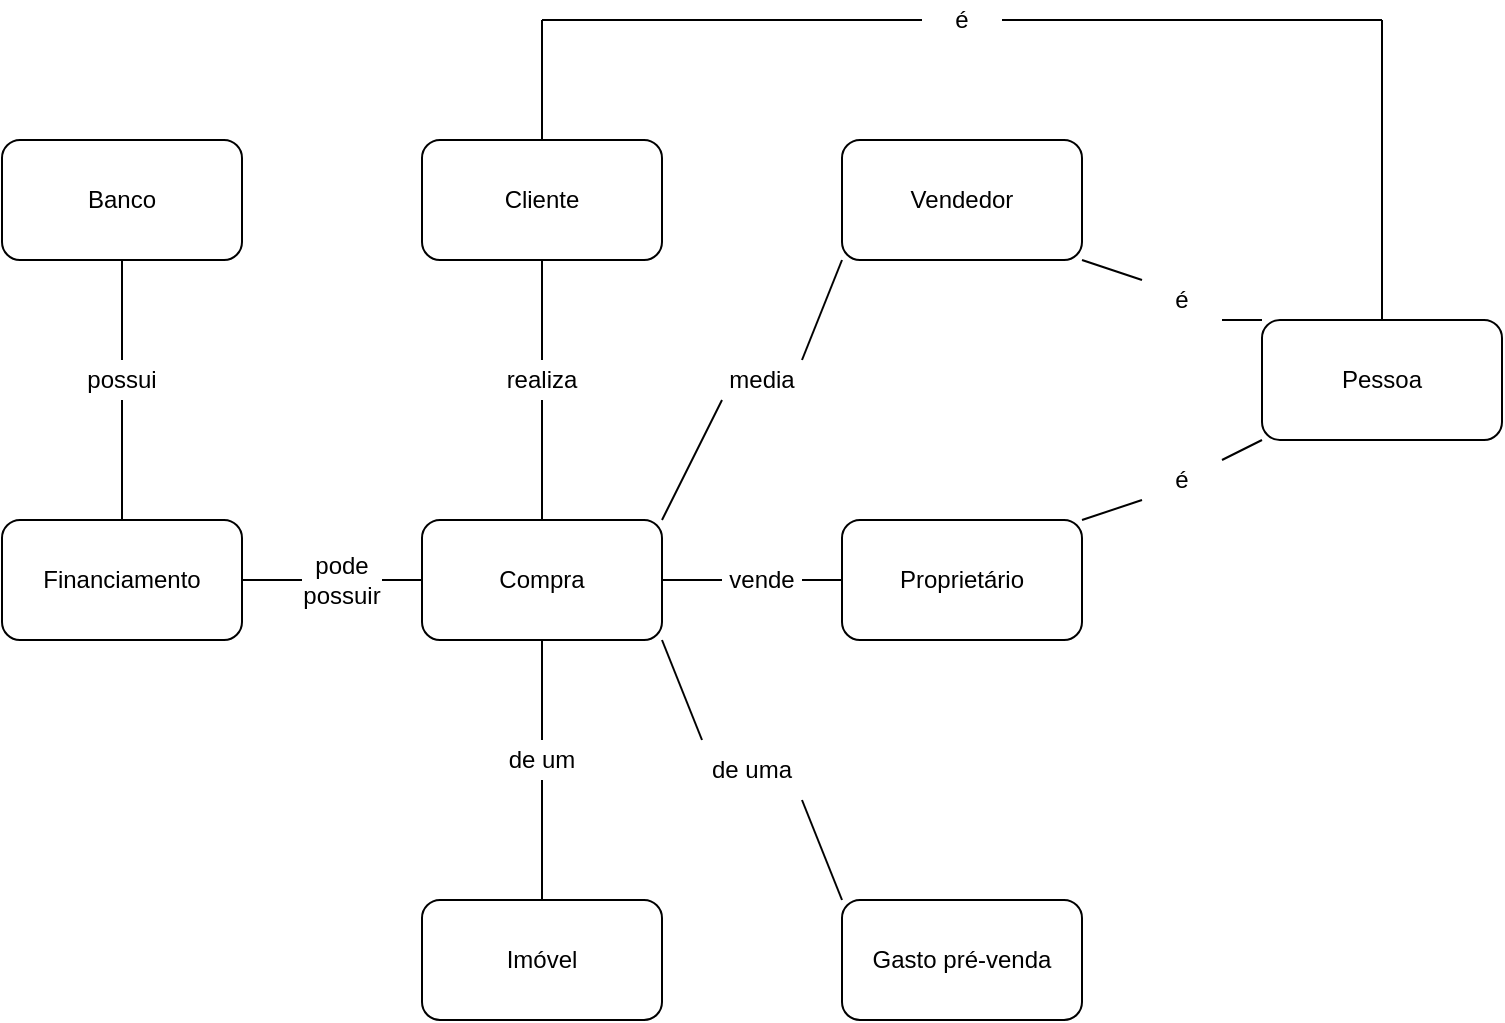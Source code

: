 <mxfile version="14.4.5" type="device"><diagram id="18DEnl3nH_QB3agft8O4" name="Page-1"><mxGraphModel dx="1590" dy="745" grid="1" gridSize="10" guides="1" tooltips="1" connect="1" arrows="1" fold="1" page="1" pageScale="1" pageWidth="850" pageHeight="1100" math="0" shadow="0"><root><mxCell id="0"/><mxCell id="1" parent="0"/><mxCell id="Xt7y-J12jKlgV8xrRFrh-1" value="Banco" style="rounded=1;whiteSpace=wrap;html=1;" vertex="1" parent="1"><mxGeometry x="140" y="160" width="120" height="60" as="geometry"/></mxCell><mxCell id="Xt7y-J12jKlgV8xrRFrh-2" value="Financiamento" style="rounded=1;whiteSpace=wrap;html=1;" vertex="1" parent="1"><mxGeometry x="140" y="350" width="120" height="60" as="geometry"/></mxCell><mxCell id="Xt7y-J12jKlgV8xrRFrh-3" value="Cliente" style="rounded=1;whiteSpace=wrap;html=1;" vertex="1" parent="1"><mxGeometry x="350" y="160" width="120" height="60" as="geometry"/></mxCell><mxCell id="Xt7y-J12jKlgV8xrRFrh-4" value="Imóvel" style="rounded=1;whiteSpace=wrap;html=1;" vertex="1" parent="1"><mxGeometry x="350" y="540" width="120" height="60" as="geometry"/></mxCell><mxCell id="Xt7y-J12jKlgV8xrRFrh-5" value="Compra" style="rounded=1;whiteSpace=wrap;html=1;" vertex="1" parent="1"><mxGeometry x="350" y="350" width="120" height="60" as="geometry"/></mxCell><mxCell id="Xt7y-J12jKlgV8xrRFrh-6" value="Gasto pré-venda" style="rounded=1;whiteSpace=wrap;html=1;" vertex="1" parent="1"><mxGeometry x="560" y="540" width="120" height="60" as="geometry"/></mxCell><mxCell id="Xt7y-J12jKlgV8xrRFrh-7" value="Proprietário" style="rounded=1;whiteSpace=wrap;html=1;" vertex="1" parent="1"><mxGeometry x="560" y="350" width="120" height="60" as="geometry"/></mxCell><mxCell id="Xt7y-J12jKlgV8xrRFrh-9" value="" style="endArrow=none;html=1;exitX=0.5;exitY=0;exitDx=0;exitDy=0;entryX=0.5;entryY=1;entryDx=0;entryDy=0;" edge="1" parent="1" source="Xt7y-J12jKlgV8xrRFrh-27" target="Xt7y-J12jKlgV8xrRFrh-1"><mxGeometry width="50" height="50" relative="1" as="geometry"><mxPoint x="400" y="440" as="sourcePoint"/><mxPoint x="450" y="390" as="targetPoint"/></mxGeometry></mxCell><mxCell id="Xt7y-J12jKlgV8xrRFrh-11" value="" style="endArrow=none;html=1;" edge="1" parent="1" source="Xt7y-J12jKlgV8xrRFrh-30"><mxGeometry width="50" height="50" relative="1" as="geometry"><mxPoint x="410" y="540" as="sourcePoint"/><mxPoint x="410" y="410" as="targetPoint"/></mxGeometry></mxCell><mxCell id="Xt7y-J12jKlgV8xrRFrh-12" value="" style="endArrow=none;html=1;" edge="1" parent="1" source="Xt7y-J12jKlgV8xrRFrh-39"><mxGeometry width="50" height="50" relative="1" as="geometry"><mxPoint x="410" y="350" as="sourcePoint"/><mxPoint x="410" y="220" as="targetPoint"/></mxGeometry></mxCell><mxCell id="Xt7y-J12jKlgV8xrRFrh-13" value="" style="endArrow=none;html=1;entryX=0;entryY=0.5;entryDx=0;entryDy=0;" edge="1" parent="1" source="Xt7y-J12jKlgV8xrRFrh-29" target="Xt7y-J12jKlgV8xrRFrh-5"><mxGeometry width="50" height="50" relative="1" as="geometry"><mxPoint x="260" y="380" as="sourcePoint"/><mxPoint x="230" y="250" as="targetPoint"/></mxGeometry></mxCell><mxCell id="Xt7y-J12jKlgV8xrRFrh-14" value="" style="endArrow=none;html=1;entryX=0;entryY=0.5;entryDx=0;entryDy=0;exitX=1;exitY=0.5;exitDx=0;exitDy=0;" edge="1" parent="1" source="Xt7y-J12jKlgV8xrRFrh-28" target="Xt7y-J12jKlgV8xrRFrh-7"><mxGeometry width="50" height="50" relative="1" as="geometry"><mxPoint x="400" y="440" as="sourcePoint"/><mxPoint x="450" y="390" as="targetPoint"/></mxGeometry></mxCell><mxCell id="Xt7y-J12jKlgV8xrRFrh-17" value="" style="endArrow=none;html=1;entryX=0;entryY=0;entryDx=0;entryDy=0;exitX=1;exitY=1;exitDx=0;exitDy=0;" edge="1" parent="1" source="Xt7y-J12jKlgV8xrRFrh-52" target="Xt7y-J12jKlgV8xrRFrh-6"><mxGeometry width="50" height="50" relative="1" as="geometry"><mxPoint x="540" y="570" as="sourcePoint"/><mxPoint x="450" y="390" as="targetPoint"/></mxGeometry></mxCell><mxCell id="Xt7y-J12jKlgV8xrRFrh-19" value="Vendedor" style="rounded=1;whiteSpace=wrap;html=1;" vertex="1" parent="1"><mxGeometry x="560" y="160" width="120" height="60" as="geometry"/></mxCell><mxCell id="Xt7y-J12jKlgV8xrRFrh-20" value="" style="endArrow=none;html=1;entryX=0;entryY=1;entryDx=0;entryDy=0;exitX=1;exitY=0;exitDx=0;exitDy=0;" edge="1" parent="1" source="Xt7y-J12jKlgV8xrRFrh-34" target="Xt7y-J12jKlgV8xrRFrh-19"><mxGeometry width="50" height="50" relative="1" as="geometry"><mxPoint x="420" y="360" as="sourcePoint"/><mxPoint x="420" y="230" as="targetPoint"/></mxGeometry></mxCell><mxCell id="Xt7y-J12jKlgV8xrRFrh-21" value="Pessoa" style="rounded=1;whiteSpace=wrap;html=1;" vertex="1" parent="1"><mxGeometry x="770" y="250" width="120" height="60" as="geometry"/></mxCell><mxCell id="Xt7y-J12jKlgV8xrRFrh-22" value="" style="endArrow=none;html=1;entryX=1;entryY=1;entryDx=0;entryDy=0;exitX=0;exitY=0;exitDx=0;exitDy=0;" edge="1" parent="1" source="Xt7y-J12jKlgV8xrRFrh-38" target="Xt7y-J12jKlgV8xrRFrh-19"><mxGeometry width="50" height="50" relative="1" as="geometry"><mxPoint x="480" y="360" as="sourcePoint"/><mxPoint x="570" y="230" as="targetPoint"/></mxGeometry></mxCell><mxCell id="Xt7y-J12jKlgV8xrRFrh-23" value="" style="endArrow=none;html=1;entryX=1;entryY=0;entryDx=0;entryDy=0;exitX=0;exitY=1;exitDx=0;exitDy=0;" edge="1" parent="1" source="Xt7y-J12jKlgV8xrRFrh-35" target="Xt7y-J12jKlgV8xrRFrh-7"><mxGeometry width="50" height="50" relative="1" as="geometry"><mxPoint x="780" y="260" as="sourcePoint"/><mxPoint x="690" y="230" as="targetPoint"/></mxGeometry></mxCell><mxCell id="Xt7y-J12jKlgV8xrRFrh-24" value="" style="endArrow=none;html=1;exitX=0.5;exitY=0;exitDx=0;exitDy=0;" edge="1" parent="1" source="Xt7y-J12jKlgV8xrRFrh-21"><mxGeometry width="50" height="50" relative="1" as="geometry"><mxPoint x="790" y="270" as="sourcePoint"/><mxPoint x="830" y="100" as="targetPoint"/></mxGeometry></mxCell><mxCell id="Xt7y-J12jKlgV8xrRFrh-25" value="" style="endArrow=none;html=1;" edge="1" parent="1" source="Xt7y-J12jKlgV8xrRFrh-36"><mxGeometry width="50" height="50" relative="1" as="geometry"><mxPoint x="830" y="100" as="sourcePoint"/><mxPoint x="410" y="100" as="targetPoint"/></mxGeometry></mxCell><mxCell id="Xt7y-J12jKlgV8xrRFrh-26" value="" style="endArrow=none;html=1;" edge="1" parent="1"><mxGeometry width="50" height="50" relative="1" as="geometry"><mxPoint x="410" y="160" as="sourcePoint"/><mxPoint x="410" y="100" as="targetPoint"/></mxGeometry></mxCell><mxCell id="Xt7y-J12jKlgV8xrRFrh-27" value="possui" style="text;html=1;strokeColor=none;fillColor=none;align=center;verticalAlign=middle;whiteSpace=wrap;rounded=0;" vertex="1" parent="1"><mxGeometry x="180" y="270" width="40" height="20" as="geometry"/></mxCell><mxCell id="Xt7y-J12jKlgV8xrRFrh-40" value="" style="endArrow=none;html=1;exitX=0.5;exitY=0;exitDx=0;exitDy=0;entryX=0.5;entryY=1;entryDx=0;entryDy=0;" edge="1" parent="1" source="Xt7y-J12jKlgV8xrRFrh-2" target="Xt7y-J12jKlgV8xrRFrh-27"><mxGeometry width="50" height="50" relative="1" as="geometry"><mxPoint x="200" y="350" as="sourcePoint"/><mxPoint x="200" y="220" as="targetPoint"/></mxGeometry></mxCell><mxCell id="Xt7y-J12jKlgV8xrRFrh-29" value="pode possuir" style="text;html=1;strokeColor=none;fillColor=none;align=center;verticalAlign=middle;whiteSpace=wrap;rounded=0;" vertex="1" parent="1"><mxGeometry x="290" y="370" width="40" height="20" as="geometry"/></mxCell><mxCell id="Xt7y-J12jKlgV8xrRFrh-41" value="" style="endArrow=none;html=1;entryX=0;entryY=0.5;entryDx=0;entryDy=0;" edge="1" parent="1" target="Xt7y-J12jKlgV8xrRFrh-29"><mxGeometry width="50" height="50" relative="1" as="geometry"><mxPoint x="260" y="380" as="sourcePoint"/><mxPoint x="350" y="380" as="targetPoint"/></mxGeometry></mxCell><mxCell id="Xt7y-J12jKlgV8xrRFrh-35" value="é" style="text;html=1;strokeColor=none;fillColor=none;align=center;verticalAlign=middle;whiteSpace=wrap;rounded=0;" vertex="1" parent="1"><mxGeometry x="710" y="320" width="40" height="20" as="geometry"/></mxCell><mxCell id="Xt7y-J12jKlgV8xrRFrh-44" value="" style="endArrow=none;html=1;entryX=1;entryY=0;entryDx=0;entryDy=0;exitX=0;exitY=1;exitDx=0;exitDy=0;" edge="1" parent="1" source="Xt7y-J12jKlgV8xrRFrh-21" target="Xt7y-J12jKlgV8xrRFrh-35"><mxGeometry width="50" height="50" relative="1" as="geometry"><mxPoint x="770" y="310" as="sourcePoint"/><mxPoint x="680" y="350" as="targetPoint"/></mxGeometry></mxCell><mxCell id="Xt7y-J12jKlgV8xrRFrh-36" value="é" style="text;html=1;strokeColor=none;fillColor=none;align=center;verticalAlign=middle;whiteSpace=wrap;rounded=0;" vertex="1" parent="1"><mxGeometry x="600" y="90" width="40" height="20" as="geometry"/></mxCell><mxCell id="Xt7y-J12jKlgV8xrRFrh-45" value="" style="endArrow=none;html=1;" edge="1" parent="1" target="Xt7y-J12jKlgV8xrRFrh-36"><mxGeometry width="50" height="50" relative="1" as="geometry"><mxPoint x="830" y="100" as="sourcePoint"/><mxPoint x="410" y="100" as="targetPoint"/></mxGeometry></mxCell><mxCell id="Xt7y-J12jKlgV8xrRFrh-38" value="é" style="text;html=1;strokeColor=none;fillColor=none;align=center;verticalAlign=middle;whiteSpace=wrap;rounded=0;" vertex="1" parent="1"><mxGeometry x="710" y="230" width="40" height="20" as="geometry"/></mxCell><mxCell id="Xt7y-J12jKlgV8xrRFrh-46" value="" style="endArrow=none;html=1;entryX=1;entryY=1;entryDx=0;entryDy=0;exitX=0;exitY=0;exitDx=0;exitDy=0;" edge="1" parent="1" source="Xt7y-J12jKlgV8xrRFrh-21" target="Xt7y-J12jKlgV8xrRFrh-38"><mxGeometry width="50" height="50" relative="1" as="geometry"><mxPoint x="770" y="250" as="sourcePoint"/><mxPoint x="680" y="220" as="targetPoint"/></mxGeometry></mxCell><mxCell id="Xt7y-J12jKlgV8xrRFrh-34" value="media" style="text;html=1;strokeColor=none;fillColor=none;align=center;verticalAlign=middle;whiteSpace=wrap;rounded=0;" vertex="1" parent="1"><mxGeometry x="500" y="270" width="40" height="20" as="geometry"/></mxCell><mxCell id="Xt7y-J12jKlgV8xrRFrh-47" value="" style="endArrow=none;html=1;entryX=0;entryY=1;entryDx=0;entryDy=0;exitX=1;exitY=0;exitDx=0;exitDy=0;" edge="1" parent="1" source="Xt7y-J12jKlgV8xrRFrh-5" target="Xt7y-J12jKlgV8xrRFrh-34"><mxGeometry width="50" height="50" relative="1" as="geometry"><mxPoint x="470" y="350" as="sourcePoint"/><mxPoint x="560" y="220" as="targetPoint"/></mxGeometry></mxCell><mxCell id="Xt7y-J12jKlgV8xrRFrh-39" value="realiza" style="text;html=1;strokeColor=none;fillColor=none;align=center;verticalAlign=middle;whiteSpace=wrap;rounded=0;" vertex="1" parent="1"><mxGeometry x="390" y="270" width="40" height="20" as="geometry"/></mxCell><mxCell id="Xt7y-J12jKlgV8xrRFrh-48" value="" style="endArrow=none;html=1;" edge="1" parent="1" target="Xt7y-J12jKlgV8xrRFrh-39"><mxGeometry width="50" height="50" relative="1" as="geometry"><mxPoint x="410" y="350" as="sourcePoint"/><mxPoint x="410" y="220" as="targetPoint"/></mxGeometry></mxCell><mxCell id="Xt7y-J12jKlgV8xrRFrh-28" value="vende" style="text;html=1;strokeColor=none;fillColor=none;align=center;verticalAlign=middle;whiteSpace=wrap;rounded=0;" vertex="1" parent="1"><mxGeometry x="500" y="370" width="40" height="20" as="geometry"/></mxCell><mxCell id="Xt7y-J12jKlgV8xrRFrh-49" value="" style="endArrow=none;html=1;entryX=0;entryY=0.5;entryDx=0;entryDy=0;exitX=1;exitY=0.5;exitDx=0;exitDy=0;" edge="1" parent="1" source="Xt7y-J12jKlgV8xrRFrh-5" target="Xt7y-J12jKlgV8xrRFrh-28"><mxGeometry width="50" height="50" relative="1" as="geometry"><mxPoint x="470" y="380" as="sourcePoint"/><mxPoint x="560" y="380" as="targetPoint"/></mxGeometry></mxCell><mxCell id="Xt7y-J12jKlgV8xrRFrh-30" value="de um" style="text;html=1;strokeColor=none;fillColor=none;align=center;verticalAlign=middle;whiteSpace=wrap;rounded=0;" vertex="1" parent="1"><mxGeometry x="390" y="460" width="40" height="20" as="geometry"/></mxCell><mxCell id="Xt7y-J12jKlgV8xrRFrh-50" value="" style="endArrow=none;html=1;" edge="1" parent="1" target="Xt7y-J12jKlgV8xrRFrh-30"><mxGeometry width="50" height="50" relative="1" as="geometry"><mxPoint x="410" y="540" as="sourcePoint"/><mxPoint x="410" y="410" as="targetPoint"/></mxGeometry></mxCell><mxCell id="Xt7y-J12jKlgV8xrRFrh-52" value="de uma" style="text;html=1;strokeColor=none;fillColor=none;align=center;verticalAlign=middle;whiteSpace=wrap;rounded=0;" vertex="1" parent="1"><mxGeometry x="490" y="460" width="50" height="30" as="geometry"/></mxCell><mxCell id="Xt7y-J12jKlgV8xrRFrh-53" value="" style="endArrow=none;html=1;entryX=0;entryY=0;entryDx=0;entryDy=0;exitX=1;exitY=1;exitDx=0;exitDy=0;" edge="1" parent="1" source="Xt7y-J12jKlgV8xrRFrh-5" target="Xt7y-J12jKlgV8xrRFrh-52"><mxGeometry width="50" height="50" relative="1" as="geometry"><mxPoint x="470" y="410" as="sourcePoint"/><mxPoint x="560" y="540" as="targetPoint"/></mxGeometry></mxCell></root></mxGraphModel></diagram></mxfile>